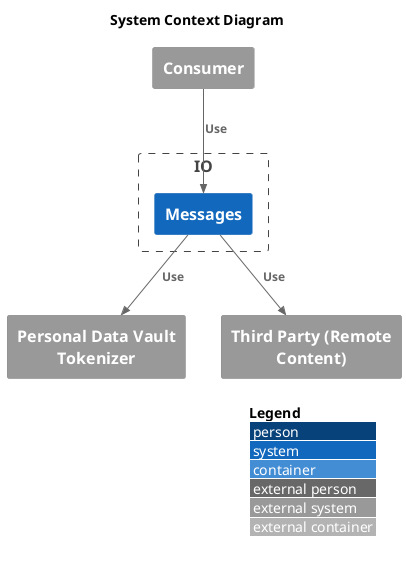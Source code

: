 @startuml data-plan-system-context
!include <C4/C4_Context>
!include <C4/C4_Container>

LAYOUT_WITH_LEGEND()

title System Context Diagram

System_Ext(consumer, "Consumer")

Boundary(io, "IO") {
  System(io_msgs, "Messages")
}

System_Ext(pdv, "Personal Data Vault Tokenizer")
System_Ext(tp, "Third Party (Remote Content)")

Rel(consumer, io_msgs, "Use")
Rel(io_msgs, pdv, "Use")
Rel(io_msgs, tp, "Use")

@enduml
